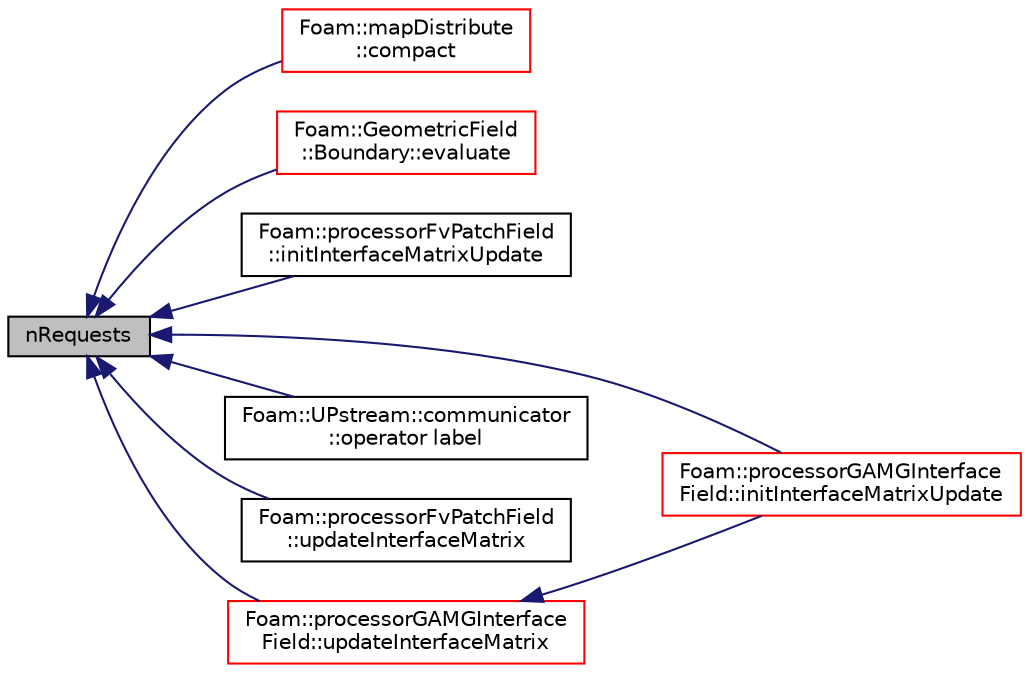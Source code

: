 digraph "nRequests"
{
  bgcolor="transparent";
  edge [fontname="Helvetica",fontsize="10",labelfontname="Helvetica",labelfontsize="10"];
  node [fontname="Helvetica",fontsize="10",shape=record];
  rankdir="LR";
  Node1 [label="nRequests",height=0.2,width=0.4,color="black", fillcolor="grey75", style="filled", fontcolor="black"];
  Node1 -> Node2 [dir="back",color="midnightblue",fontsize="10",style="solid",fontname="Helvetica"];
  Node2 [label="Foam::mapDistribute\l::compact",height=0.2,width=0.4,color="red",URL="$a01431.html#ae425c08cfe8d1064cfa183af3b1fdfe4",tooltip="Compact maps. Gets per field a bool whether it is used (locally) "];
  Node1 -> Node3 [dir="back",color="midnightblue",fontsize="10",style="solid",fontname="Helvetica"];
  Node3 [label="Foam::GeometricField\l::Boundary::evaluate",height=0.2,width=0.4,color="red",URL="$a00148.html#a640eb3c435abcfe65e13558fc738b915",tooltip="Evaluate boundary conditions. "];
  Node1 -> Node4 [dir="back",color="midnightblue",fontsize="10",style="solid",fontname="Helvetica"];
  Node4 [label="Foam::processorFvPatchField\l::initInterfaceMatrixUpdate",height=0.2,width=0.4,color="black",URL="$a02025.html#a421f0c89534a9702f2667a36006413f3",tooltip="Initialise neighbour matrix update. "];
  Node1 -> Node5 [dir="back",color="midnightblue",fontsize="10",style="solid",fontname="Helvetica"];
  Node5 [label="Foam::processorGAMGInterface\lField::initInterfaceMatrixUpdate",height=0.2,width=0.4,color="red",URL="$a02028.html#a4afc5b4a99526f37d221c1caad0df0b4",tooltip="Initialise neighbour matrix update. "];
  Node1 -> Node6 [dir="back",color="midnightblue",fontsize="10",style="solid",fontname="Helvetica"];
  Node6 [label="Foam::UPstream::communicator\l::operator label",height=0.2,width=0.4,color="black",URL="$a00321.html#af7f9e73d7d386166de36f5c324d0cfe5"];
  Node1 -> Node7 [dir="back",color="midnightblue",fontsize="10",style="solid",fontname="Helvetica"];
  Node7 [label="Foam::processorFvPatchField\l::updateInterfaceMatrix",height=0.2,width=0.4,color="black",URL="$a02025.html#a4e8777a976d5bbe032e2d77004c9c9d8",tooltip="Update result field based on interface functionality. "];
  Node1 -> Node8 [dir="back",color="midnightblue",fontsize="10",style="solid",fontname="Helvetica"];
  Node8 [label="Foam::processorGAMGInterface\lField::updateInterfaceMatrix",height=0.2,width=0.4,color="red",URL="$a02028.html#a3b5b6785a1111fdddd5e701dbf498a34",tooltip="Update result field based on interface functionality. "];
  Node8 -> Node5 [dir="back",color="midnightblue",fontsize="10",style="solid",fontname="Helvetica"];
}
